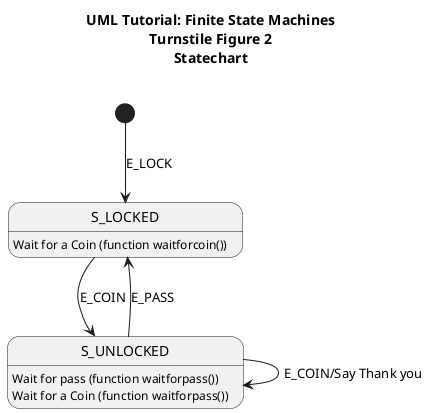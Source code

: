 @startuml
title UML Tutorial: Finite State Machines\nTurnstile Figure 2\nStatechart\n
[*] --> S_LOCKED : E_LOCK
            S_LOCKED: Wait for a Coin (function waitforcoin())
        S_LOCKED --> S_UNLOCKED: E_COIN
            S_UNLOCKED: Wait for pass (function waitforpass())
            S_UNLOCKED: Wait for a Coin (function waitforpass())
        S_UNLOCKED --> S_LOCKED: E_PASS
        S_UNLOCKED --> S_UNLOCKED: E_COIN/Say Thank you
@enduml